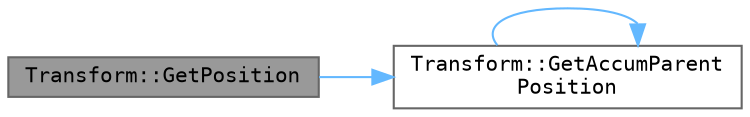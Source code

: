 digraph "Transform::GetPosition"
{
 // LATEX_PDF_SIZE
  bgcolor="transparent";
  edge [fontname=Terminal,fontsize=10,labelfontname=Helvetica,labelfontsize=10];
  node [fontname=Terminal,fontsize=10,shape=box,height=0.2,width=0.4];
  rankdir="LR";
  Node1 [label="Transform::GetPosition",height=0.2,width=0.4,color="gray40", fillcolor="grey60", style="filled", fontcolor="black",tooltip="Gets the position of this transform"];
  Node1 -> Node2 [color="steelblue1",style="solid"];
  Node2 [label="Transform::GetAccumParent\lPosition",height=0.2,width=0.4,color="grey40", fillcolor="white", style="filled",URL="$class_transform.html#aa12429358147b70bdfd11af25a99f660",tooltip=" "];
  Node2 -> Node2 [color="steelblue1",style="solid"];
}
